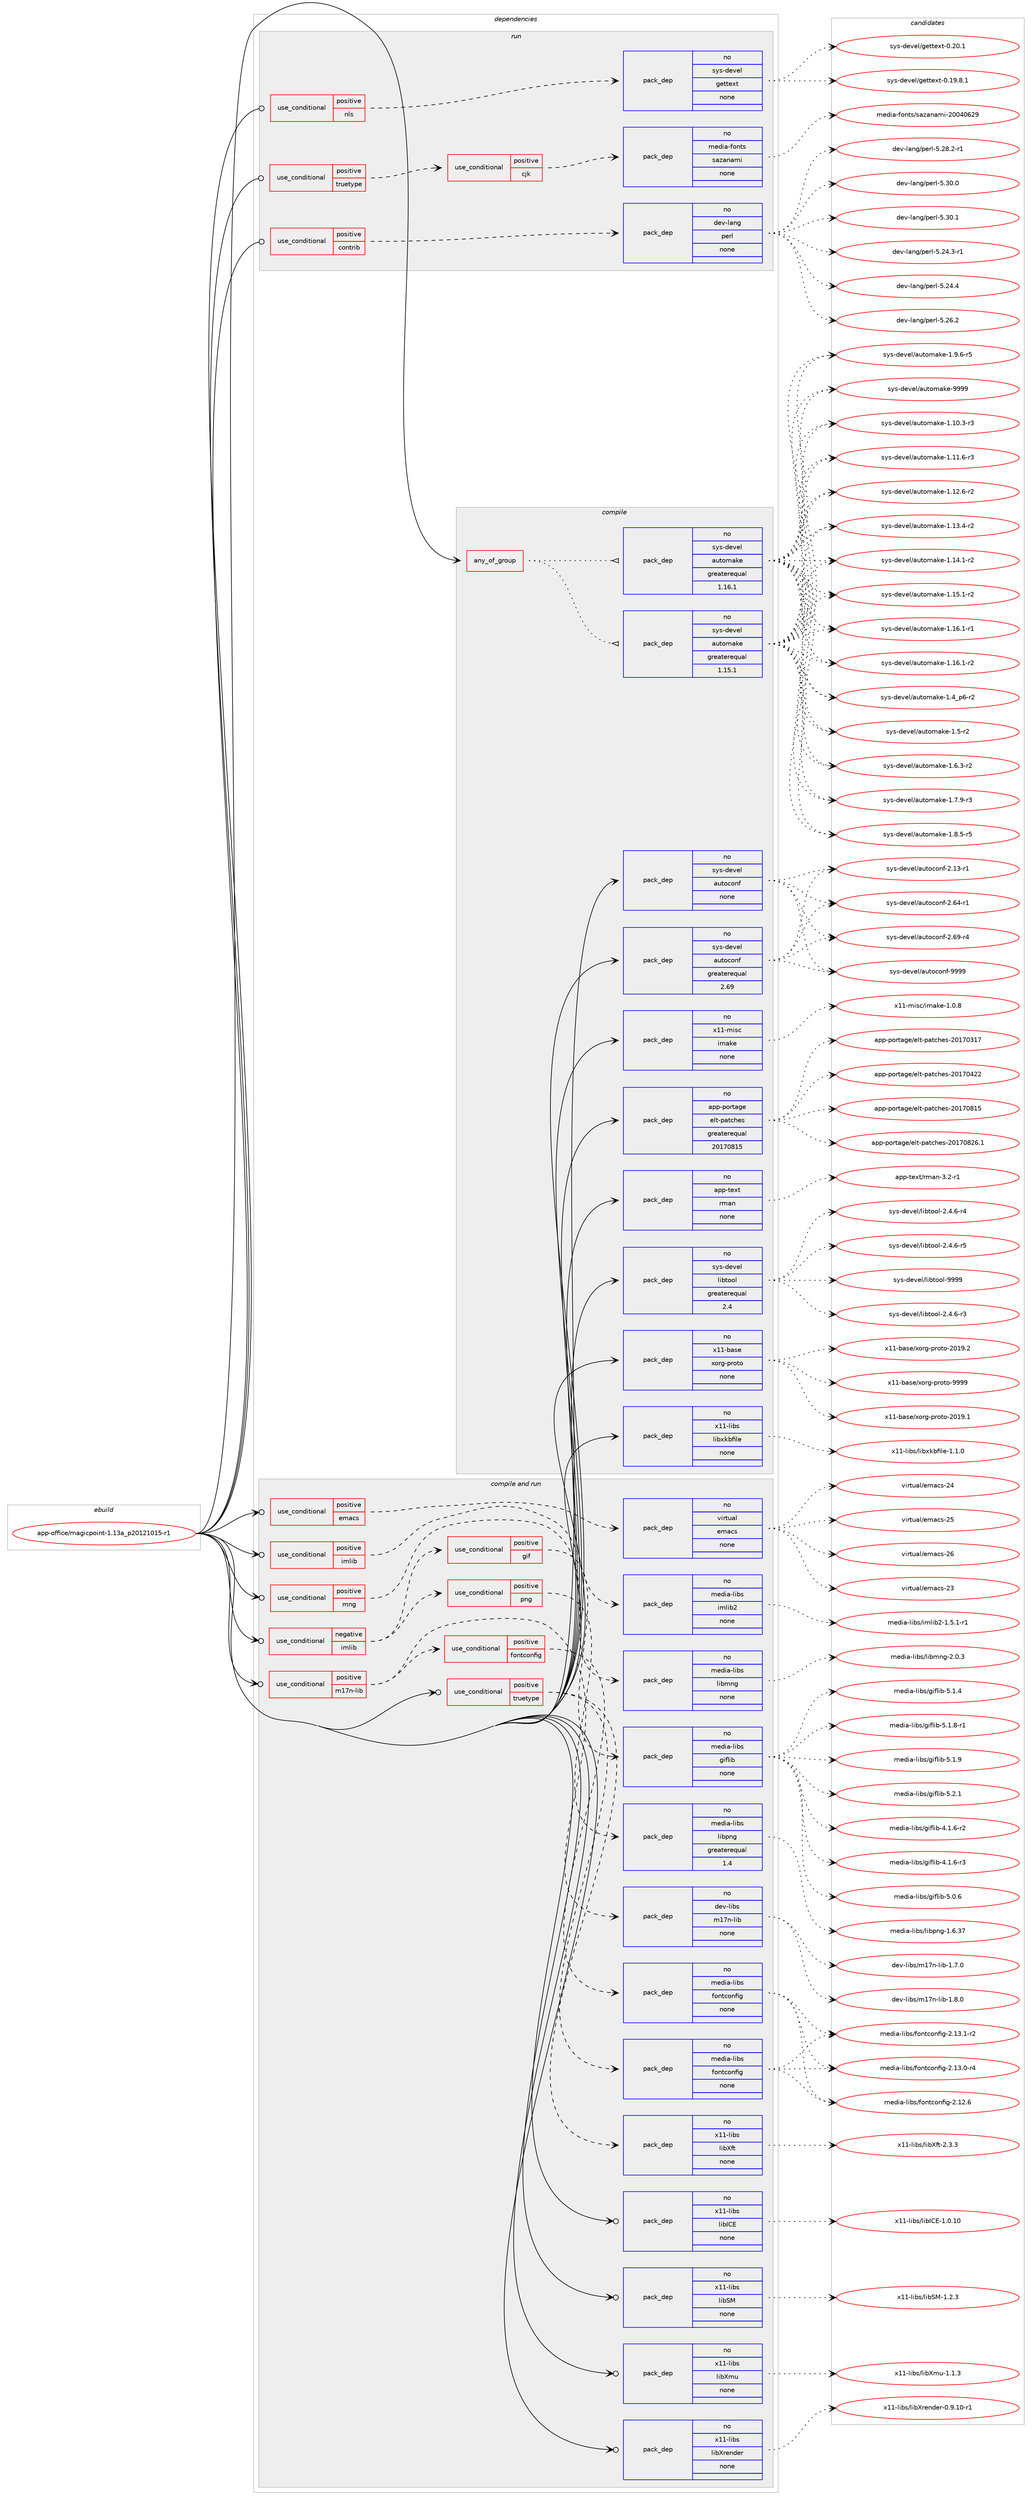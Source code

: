digraph prolog {

# *************
# Graph options
# *************

newrank=true;
concentrate=true;
compound=true;
graph [rankdir=LR,fontname=Helvetica,fontsize=10,ranksep=1.5];#, ranksep=2.5, nodesep=0.2];
edge  [arrowhead=vee];
node  [fontname=Helvetica,fontsize=10];

# **********
# The ebuild
# **********

subgraph cluster_leftcol {
color=gray;
rank=same;
label=<<i>ebuild</i>>;
id [label="app-office/magicpoint-1.13a_p20121015-r1", color=red, width=4, href="../app-office/magicpoint-1.13a_p20121015-r1.svg"];
}

# ****************
# The dependencies
# ****************

subgraph cluster_midcol {
color=gray;
label=<<i>dependencies</i>>;
subgraph cluster_compile {
fillcolor="#eeeeee";
style=filled;
label=<<i>compile</i>>;
subgraph any8782 {
dependency503670 [label=<<TABLE BORDER="0" CELLBORDER="1" CELLSPACING="0" CELLPADDING="4"><TR><TD CELLPADDING="10">any_of_group</TD></TR></TABLE>>, shape=none, color=red];subgraph pack374392 {
dependency503671 [label=<<TABLE BORDER="0" CELLBORDER="1" CELLSPACING="0" CELLPADDING="4" WIDTH="220"><TR><TD ROWSPAN="6" CELLPADDING="30">pack_dep</TD></TR><TR><TD WIDTH="110">no</TD></TR><TR><TD>sys-devel</TD></TR><TR><TD>automake</TD></TR><TR><TD>greaterequal</TD></TR><TR><TD>1.16.1</TD></TR></TABLE>>, shape=none, color=blue];
}
dependency503670:e -> dependency503671:w [weight=20,style="dotted",arrowhead="oinv"];
subgraph pack374393 {
dependency503672 [label=<<TABLE BORDER="0" CELLBORDER="1" CELLSPACING="0" CELLPADDING="4" WIDTH="220"><TR><TD ROWSPAN="6" CELLPADDING="30">pack_dep</TD></TR><TR><TD WIDTH="110">no</TD></TR><TR><TD>sys-devel</TD></TR><TR><TD>automake</TD></TR><TR><TD>greaterequal</TD></TR><TR><TD>1.15.1</TD></TR></TABLE>>, shape=none, color=blue];
}
dependency503670:e -> dependency503672:w [weight=20,style="dotted",arrowhead="oinv"];
}
id:e -> dependency503670:w [weight=20,style="solid",arrowhead="vee"];
subgraph pack374394 {
dependency503673 [label=<<TABLE BORDER="0" CELLBORDER="1" CELLSPACING="0" CELLPADDING="4" WIDTH="220"><TR><TD ROWSPAN="6" CELLPADDING="30">pack_dep</TD></TR><TR><TD WIDTH="110">no</TD></TR><TR><TD>app-portage</TD></TR><TR><TD>elt-patches</TD></TR><TR><TD>greaterequal</TD></TR><TR><TD>20170815</TD></TR></TABLE>>, shape=none, color=blue];
}
id:e -> dependency503673:w [weight=20,style="solid",arrowhead="vee"];
subgraph pack374395 {
dependency503674 [label=<<TABLE BORDER="0" CELLBORDER="1" CELLSPACING="0" CELLPADDING="4" WIDTH="220"><TR><TD ROWSPAN="6" CELLPADDING="30">pack_dep</TD></TR><TR><TD WIDTH="110">no</TD></TR><TR><TD>app-text</TD></TR><TR><TD>rman</TD></TR><TR><TD>none</TD></TR><TR><TD></TD></TR></TABLE>>, shape=none, color=blue];
}
id:e -> dependency503674:w [weight=20,style="solid",arrowhead="vee"];
subgraph pack374396 {
dependency503675 [label=<<TABLE BORDER="0" CELLBORDER="1" CELLSPACING="0" CELLPADDING="4" WIDTH="220"><TR><TD ROWSPAN="6" CELLPADDING="30">pack_dep</TD></TR><TR><TD WIDTH="110">no</TD></TR><TR><TD>sys-devel</TD></TR><TR><TD>autoconf</TD></TR><TR><TD>greaterequal</TD></TR><TR><TD>2.69</TD></TR></TABLE>>, shape=none, color=blue];
}
id:e -> dependency503675:w [weight=20,style="solid",arrowhead="vee"];
subgraph pack374397 {
dependency503676 [label=<<TABLE BORDER="0" CELLBORDER="1" CELLSPACING="0" CELLPADDING="4" WIDTH="220"><TR><TD ROWSPAN="6" CELLPADDING="30">pack_dep</TD></TR><TR><TD WIDTH="110">no</TD></TR><TR><TD>sys-devel</TD></TR><TR><TD>autoconf</TD></TR><TR><TD>none</TD></TR><TR><TD></TD></TR></TABLE>>, shape=none, color=blue];
}
id:e -> dependency503676:w [weight=20,style="solid",arrowhead="vee"];
subgraph pack374398 {
dependency503677 [label=<<TABLE BORDER="0" CELLBORDER="1" CELLSPACING="0" CELLPADDING="4" WIDTH="220"><TR><TD ROWSPAN="6" CELLPADDING="30">pack_dep</TD></TR><TR><TD WIDTH="110">no</TD></TR><TR><TD>sys-devel</TD></TR><TR><TD>libtool</TD></TR><TR><TD>greaterequal</TD></TR><TR><TD>2.4</TD></TR></TABLE>>, shape=none, color=blue];
}
id:e -> dependency503677:w [weight=20,style="solid",arrowhead="vee"];
subgraph pack374399 {
dependency503678 [label=<<TABLE BORDER="0" CELLBORDER="1" CELLSPACING="0" CELLPADDING="4" WIDTH="220"><TR><TD ROWSPAN="6" CELLPADDING="30">pack_dep</TD></TR><TR><TD WIDTH="110">no</TD></TR><TR><TD>x11-base</TD></TR><TR><TD>xorg-proto</TD></TR><TR><TD>none</TD></TR><TR><TD></TD></TR></TABLE>>, shape=none, color=blue];
}
id:e -> dependency503678:w [weight=20,style="solid",arrowhead="vee"];
subgraph pack374400 {
dependency503679 [label=<<TABLE BORDER="0" CELLBORDER="1" CELLSPACING="0" CELLPADDING="4" WIDTH="220"><TR><TD ROWSPAN="6" CELLPADDING="30">pack_dep</TD></TR><TR><TD WIDTH="110">no</TD></TR><TR><TD>x11-libs</TD></TR><TR><TD>libxkbfile</TD></TR><TR><TD>none</TD></TR><TR><TD></TD></TR></TABLE>>, shape=none, color=blue];
}
id:e -> dependency503679:w [weight=20,style="solid",arrowhead="vee"];
subgraph pack374401 {
dependency503680 [label=<<TABLE BORDER="0" CELLBORDER="1" CELLSPACING="0" CELLPADDING="4" WIDTH="220"><TR><TD ROWSPAN="6" CELLPADDING="30">pack_dep</TD></TR><TR><TD WIDTH="110">no</TD></TR><TR><TD>x11-misc</TD></TR><TR><TD>imake</TD></TR><TR><TD>none</TD></TR><TR><TD></TD></TR></TABLE>>, shape=none, color=blue];
}
id:e -> dependency503680:w [weight=20,style="solid",arrowhead="vee"];
}
subgraph cluster_compileandrun {
fillcolor="#eeeeee";
style=filled;
label=<<i>compile and run</i>>;
subgraph cond120180 {
dependency503681 [label=<<TABLE BORDER="0" CELLBORDER="1" CELLSPACING="0" CELLPADDING="4"><TR><TD ROWSPAN="3" CELLPADDING="10">use_conditional</TD></TR><TR><TD>negative</TD></TR><TR><TD>imlib</TD></TR></TABLE>>, shape=none, color=red];
subgraph cond120181 {
dependency503682 [label=<<TABLE BORDER="0" CELLBORDER="1" CELLSPACING="0" CELLPADDING="4"><TR><TD ROWSPAN="3" CELLPADDING="10">use_conditional</TD></TR><TR><TD>positive</TD></TR><TR><TD>gif</TD></TR></TABLE>>, shape=none, color=red];
subgraph pack374402 {
dependency503683 [label=<<TABLE BORDER="0" CELLBORDER="1" CELLSPACING="0" CELLPADDING="4" WIDTH="220"><TR><TD ROWSPAN="6" CELLPADDING="30">pack_dep</TD></TR><TR><TD WIDTH="110">no</TD></TR><TR><TD>media-libs</TD></TR><TR><TD>giflib</TD></TR><TR><TD>none</TD></TR><TR><TD></TD></TR></TABLE>>, shape=none, color=blue];
}
dependency503682:e -> dependency503683:w [weight=20,style="dashed",arrowhead="vee"];
}
dependency503681:e -> dependency503682:w [weight=20,style="dashed",arrowhead="vee"];
subgraph cond120182 {
dependency503684 [label=<<TABLE BORDER="0" CELLBORDER="1" CELLSPACING="0" CELLPADDING="4"><TR><TD ROWSPAN="3" CELLPADDING="10">use_conditional</TD></TR><TR><TD>positive</TD></TR><TR><TD>png</TD></TR></TABLE>>, shape=none, color=red];
subgraph pack374403 {
dependency503685 [label=<<TABLE BORDER="0" CELLBORDER="1" CELLSPACING="0" CELLPADDING="4" WIDTH="220"><TR><TD ROWSPAN="6" CELLPADDING="30">pack_dep</TD></TR><TR><TD WIDTH="110">no</TD></TR><TR><TD>media-libs</TD></TR><TR><TD>libpng</TD></TR><TR><TD>greaterequal</TD></TR><TR><TD>1.4</TD></TR></TABLE>>, shape=none, color=blue];
}
dependency503684:e -> dependency503685:w [weight=20,style="dashed",arrowhead="vee"];
}
dependency503681:e -> dependency503684:w [weight=20,style="dashed",arrowhead="vee"];
}
id:e -> dependency503681:w [weight=20,style="solid",arrowhead="odotvee"];
subgraph cond120183 {
dependency503686 [label=<<TABLE BORDER="0" CELLBORDER="1" CELLSPACING="0" CELLPADDING="4"><TR><TD ROWSPAN="3" CELLPADDING="10">use_conditional</TD></TR><TR><TD>positive</TD></TR><TR><TD>emacs</TD></TR></TABLE>>, shape=none, color=red];
subgraph pack374404 {
dependency503687 [label=<<TABLE BORDER="0" CELLBORDER="1" CELLSPACING="0" CELLPADDING="4" WIDTH="220"><TR><TD ROWSPAN="6" CELLPADDING="30">pack_dep</TD></TR><TR><TD WIDTH="110">no</TD></TR><TR><TD>virtual</TD></TR><TR><TD>emacs</TD></TR><TR><TD>none</TD></TR><TR><TD></TD></TR></TABLE>>, shape=none, color=blue];
}
dependency503686:e -> dependency503687:w [weight=20,style="dashed",arrowhead="vee"];
}
id:e -> dependency503686:w [weight=20,style="solid",arrowhead="odotvee"];
subgraph cond120184 {
dependency503688 [label=<<TABLE BORDER="0" CELLBORDER="1" CELLSPACING="0" CELLPADDING="4"><TR><TD ROWSPAN="3" CELLPADDING="10">use_conditional</TD></TR><TR><TD>positive</TD></TR><TR><TD>imlib</TD></TR></TABLE>>, shape=none, color=red];
subgraph pack374405 {
dependency503689 [label=<<TABLE BORDER="0" CELLBORDER="1" CELLSPACING="0" CELLPADDING="4" WIDTH="220"><TR><TD ROWSPAN="6" CELLPADDING="30">pack_dep</TD></TR><TR><TD WIDTH="110">no</TD></TR><TR><TD>media-libs</TD></TR><TR><TD>imlib2</TD></TR><TR><TD>none</TD></TR><TR><TD></TD></TR></TABLE>>, shape=none, color=blue];
}
dependency503688:e -> dependency503689:w [weight=20,style="dashed",arrowhead="vee"];
}
id:e -> dependency503688:w [weight=20,style="solid",arrowhead="odotvee"];
subgraph cond120185 {
dependency503690 [label=<<TABLE BORDER="0" CELLBORDER="1" CELLSPACING="0" CELLPADDING="4"><TR><TD ROWSPAN="3" CELLPADDING="10">use_conditional</TD></TR><TR><TD>positive</TD></TR><TR><TD>m17n-lib</TD></TR></TABLE>>, shape=none, color=red];
subgraph pack374406 {
dependency503691 [label=<<TABLE BORDER="0" CELLBORDER="1" CELLSPACING="0" CELLPADDING="4" WIDTH="220"><TR><TD ROWSPAN="6" CELLPADDING="30">pack_dep</TD></TR><TR><TD WIDTH="110">no</TD></TR><TR><TD>dev-libs</TD></TR><TR><TD>m17n-lib</TD></TR><TR><TD>none</TD></TR><TR><TD></TD></TR></TABLE>>, shape=none, color=blue];
}
dependency503690:e -> dependency503691:w [weight=20,style="dashed",arrowhead="vee"];
subgraph cond120186 {
dependency503692 [label=<<TABLE BORDER="0" CELLBORDER="1" CELLSPACING="0" CELLPADDING="4"><TR><TD ROWSPAN="3" CELLPADDING="10">use_conditional</TD></TR><TR><TD>positive</TD></TR><TR><TD>fontconfig</TD></TR></TABLE>>, shape=none, color=red];
subgraph pack374407 {
dependency503693 [label=<<TABLE BORDER="0" CELLBORDER="1" CELLSPACING="0" CELLPADDING="4" WIDTH="220"><TR><TD ROWSPAN="6" CELLPADDING="30">pack_dep</TD></TR><TR><TD WIDTH="110">no</TD></TR><TR><TD>media-libs</TD></TR><TR><TD>fontconfig</TD></TR><TR><TD>none</TD></TR><TR><TD></TD></TR></TABLE>>, shape=none, color=blue];
}
dependency503692:e -> dependency503693:w [weight=20,style="dashed",arrowhead="vee"];
}
dependency503690:e -> dependency503692:w [weight=20,style="dashed",arrowhead="vee"];
}
id:e -> dependency503690:w [weight=20,style="solid",arrowhead="odotvee"];
subgraph cond120187 {
dependency503694 [label=<<TABLE BORDER="0" CELLBORDER="1" CELLSPACING="0" CELLPADDING="4"><TR><TD ROWSPAN="3" CELLPADDING="10">use_conditional</TD></TR><TR><TD>positive</TD></TR><TR><TD>mng</TD></TR></TABLE>>, shape=none, color=red];
subgraph pack374408 {
dependency503695 [label=<<TABLE BORDER="0" CELLBORDER="1" CELLSPACING="0" CELLPADDING="4" WIDTH="220"><TR><TD ROWSPAN="6" CELLPADDING="30">pack_dep</TD></TR><TR><TD WIDTH="110">no</TD></TR><TR><TD>media-libs</TD></TR><TR><TD>libmng</TD></TR><TR><TD>none</TD></TR><TR><TD></TD></TR></TABLE>>, shape=none, color=blue];
}
dependency503694:e -> dependency503695:w [weight=20,style="dashed",arrowhead="vee"];
}
id:e -> dependency503694:w [weight=20,style="solid",arrowhead="odotvee"];
subgraph cond120188 {
dependency503696 [label=<<TABLE BORDER="0" CELLBORDER="1" CELLSPACING="0" CELLPADDING="4"><TR><TD ROWSPAN="3" CELLPADDING="10">use_conditional</TD></TR><TR><TD>positive</TD></TR><TR><TD>truetype</TD></TR></TABLE>>, shape=none, color=red];
subgraph pack374409 {
dependency503697 [label=<<TABLE BORDER="0" CELLBORDER="1" CELLSPACING="0" CELLPADDING="4" WIDTH="220"><TR><TD ROWSPAN="6" CELLPADDING="30">pack_dep</TD></TR><TR><TD WIDTH="110">no</TD></TR><TR><TD>x11-libs</TD></TR><TR><TD>libXft</TD></TR><TR><TD>none</TD></TR><TR><TD></TD></TR></TABLE>>, shape=none, color=blue];
}
dependency503696:e -> dependency503697:w [weight=20,style="dashed",arrowhead="vee"];
subgraph pack374410 {
dependency503698 [label=<<TABLE BORDER="0" CELLBORDER="1" CELLSPACING="0" CELLPADDING="4" WIDTH="220"><TR><TD ROWSPAN="6" CELLPADDING="30">pack_dep</TD></TR><TR><TD WIDTH="110">no</TD></TR><TR><TD>media-libs</TD></TR><TR><TD>fontconfig</TD></TR><TR><TD>none</TD></TR><TR><TD></TD></TR></TABLE>>, shape=none, color=blue];
}
dependency503696:e -> dependency503698:w [weight=20,style="dashed",arrowhead="vee"];
}
id:e -> dependency503696:w [weight=20,style="solid",arrowhead="odotvee"];
subgraph pack374411 {
dependency503699 [label=<<TABLE BORDER="0" CELLBORDER="1" CELLSPACING="0" CELLPADDING="4" WIDTH="220"><TR><TD ROWSPAN="6" CELLPADDING="30">pack_dep</TD></TR><TR><TD WIDTH="110">no</TD></TR><TR><TD>x11-libs</TD></TR><TR><TD>libICE</TD></TR><TR><TD>none</TD></TR><TR><TD></TD></TR></TABLE>>, shape=none, color=blue];
}
id:e -> dependency503699:w [weight=20,style="solid",arrowhead="odotvee"];
subgraph pack374412 {
dependency503700 [label=<<TABLE BORDER="0" CELLBORDER="1" CELLSPACING="0" CELLPADDING="4" WIDTH="220"><TR><TD ROWSPAN="6" CELLPADDING="30">pack_dep</TD></TR><TR><TD WIDTH="110">no</TD></TR><TR><TD>x11-libs</TD></TR><TR><TD>libSM</TD></TR><TR><TD>none</TD></TR><TR><TD></TD></TR></TABLE>>, shape=none, color=blue];
}
id:e -> dependency503700:w [weight=20,style="solid",arrowhead="odotvee"];
subgraph pack374413 {
dependency503701 [label=<<TABLE BORDER="0" CELLBORDER="1" CELLSPACING="0" CELLPADDING="4" WIDTH="220"><TR><TD ROWSPAN="6" CELLPADDING="30">pack_dep</TD></TR><TR><TD WIDTH="110">no</TD></TR><TR><TD>x11-libs</TD></TR><TR><TD>libXmu</TD></TR><TR><TD>none</TD></TR><TR><TD></TD></TR></TABLE>>, shape=none, color=blue];
}
id:e -> dependency503701:w [weight=20,style="solid",arrowhead="odotvee"];
subgraph pack374414 {
dependency503702 [label=<<TABLE BORDER="0" CELLBORDER="1" CELLSPACING="0" CELLPADDING="4" WIDTH="220"><TR><TD ROWSPAN="6" CELLPADDING="30">pack_dep</TD></TR><TR><TD WIDTH="110">no</TD></TR><TR><TD>x11-libs</TD></TR><TR><TD>libXrender</TD></TR><TR><TD>none</TD></TR><TR><TD></TD></TR></TABLE>>, shape=none, color=blue];
}
id:e -> dependency503702:w [weight=20,style="solid",arrowhead="odotvee"];
}
subgraph cluster_run {
fillcolor="#eeeeee";
style=filled;
label=<<i>run</i>>;
subgraph cond120189 {
dependency503703 [label=<<TABLE BORDER="0" CELLBORDER="1" CELLSPACING="0" CELLPADDING="4"><TR><TD ROWSPAN="3" CELLPADDING="10">use_conditional</TD></TR><TR><TD>positive</TD></TR><TR><TD>contrib</TD></TR></TABLE>>, shape=none, color=red];
subgraph pack374415 {
dependency503704 [label=<<TABLE BORDER="0" CELLBORDER="1" CELLSPACING="0" CELLPADDING="4" WIDTH="220"><TR><TD ROWSPAN="6" CELLPADDING="30">pack_dep</TD></TR><TR><TD WIDTH="110">no</TD></TR><TR><TD>dev-lang</TD></TR><TR><TD>perl</TD></TR><TR><TD>none</TD></TR><TR><TD></TD></TR></TABLE>>, shape=none, color=blue];
}
dependency503703:e -> dependency503704:w [weight=20,style="dashed",arrowhead="vee"];
}
id:e -> dependency503703:w [weight=20,style="solid",arrowhead="odot"];
subgraph cond120190 {
dependency503705 [label=<<TABLE BORDER="0" CELLBORDER="1" CELLSPACING="0" CELLPADDING="4"><TR><TD ROWSPAN="3" CELLPADDING="10">use_conditional</TD></TR><TR><TD>positive</TD></TR><TR><TD>nls</TD></TR></TABLE>>, shape=none, color=red];
subgraph pack374416 {
dependency503706 [label=<<TABLE BORDER="0" CELLBORDER="1" CELLSPACING="0" CELLPADDING="4" WIDTH="220"><TR><TD ROWSPAN="6" CELLPADDING="30">pack_dep</TD></TR><TR><TD WIDTH="110">no</TD></TR><TR><TD>sys-devel</TD></TR><TR><TD>gettext</TD></TR><TR><TD>none</TD></TR><TR><TD></TD></TR></TABLE>>, shape=none, color=blue];
}
dependency503705:e -> dependency503706:w [weight=20,style="dashed",arrowhead="vee"];
}
id:e -> dependency503705:w [weight=20,style="solid",arrowhead="odot"];
subgraph cond120191 {
dependency503707 [label=<<TABLE BORDER="0" CELLBORDER="1" CELLSPACING="0" CELLPADDING="4"><TR><TD ROWSPAN="3" CELLPADDING="10">use_conditional</TD></TR><TR><TD>positive</TD></TR><TR><TD>truetype</TD></TR></TABLE>>, shape=none, color=red];
subgraph cond120192 {
dependency503708 [label=<<TABLE BORDER="0" CELLBORDER="1" CELLSPACING="0" CELLPADDING="4"><TR><TD ROWSPAN="3" CELLPADDING="10">use_conditional</TD></TR><TR><TD>positive</TD></TR><TR><TD>cjk</TD></TR></TABLE>>, shape=none, color=red];
subgraph pack374417 {
dependency503709 [label=<<TABLE BORDER="0" CELLBORDER="1" CELLSPACING="0" CELLPADDING="4" WIDTH="220"><TR><TD ROWSPAN="6" CELLPADDING="30">pack_dep</TD></TR><TR><TD WIDTH="110">no</TD></TR><TR><TD>media-fonts</TD></TR><TR><TD>sazanami</TD></TR><TR><TD>none</TD></TR><TR><TD></TD></TR></TABLE>>, shape=none, color=blue];
}
dependency503708:e -> dependency503709:w [weight=20,style="dashed",arrowhead="vee"];
}
dependency503707:e -> dependency503708:w [weight=20,style="dashed",arrowhead="vee"];
}
id:e -> dependency503707:w [weight=20,style="solid",arrowhead="odot"];
}
}

# **************
# The candidates
# **************

subgraph cluster_choices {
rank=same;
color=gray;
label=<<i>candidates</i>>;

subgraph choice374392 {
color=black;
nodesep=1;
choice11512111545100101118101108479711711611110997107101454946494846514511451 [label="sys-devel/automake-1.10.3-r3", color=red, width=4,href="../sys-devel/automake-1.10.3-r3.svg"];
choice11512111545100101118101108479711711611110997107101454946494946544511451 [label="sys-devel/automake-1.11.6-r3", color=red, width=4,href="../sys-devel/automake-1.11.6-r3.svg"];
choice11512111545100101118101108479711711611110997107101454946495046544511450 [label="sys-devel/automake-1.12.6-r2", color=red, width=4,href="../sys-devel/automake-1.12.6-r2.svg"];
choice11512111545100101118101108479711711611110997107101454946495146524511450 [label="sys-devel/automake-1.13.4-r2", color=red, width=4,href="../sys-devel/automake-1.13.4-r2.svg"];
choice11512111545100101118101108479711711611110997107101454946495246494511450 [label="sys-devel/automake-1.14.1-r2", color=red, width=4,href="../sys-devel/automake-1.14.1-r2.svg"];
choice11512111545100101118101108479711711611110997107101454946495346494511450 [label="sys-devel/automake-1.15.1-r2", color=red, width=4,href="../sys-devel/automake-1.15.1-r2.svg"];
choice11512111545100101118101108479711711611110997107101454946495446494511449 [label="sys-devel/automake-1.16.1-r1", color=red, width=4,href="../sys-devel/automake-1.16.1-r1.svg"];
choice11512111545100101118101108479711711611110997107101454946495446494511450 [label="sys-devel/automake-1.16.1-r2", color=red, width=4,href="../sys-devel/automake-1.16.1-r2.svg"];
choice115121115451001011181011084797117116111109971071014549465295112544511450 [label="sys-devel/automake-1.4_p6-r2", color=red, width=4,href="../sys-devel/automake-1.4_p6-r2.svg"];
choice11512111545100101118101108479711711611110997107101454946534511450 [label="sys-devel/automake-1.5-r2", color=red, width=4,href="../sys-devel/automake-1.5-r2.svg"];
choice115121115451001011181011084797117116111109971071014549465446514511450 [label="sys-devel/automake-1.6.3-r2", color=red, width=4,href="../sys-devel/automake-1.6.3-r2.svg"];
choice115121115451001011181011084797117116111109971071014549465546574511451 [label="sys-devel/automake-1.7.9-r3", color=red, width=4,href="../sys-devel/automake-1.7.9-r3.svg"];
choice115121115451001011181011084797117116111109971071014549465646534511453 [label="sys-devel/automake-1.8.5-r5", color=red, width=4,href="../sys-devel/automake-1.8.5-r5.svg"];
choice115121115451001011181011084797117116111109971071014549465746544511453 [label="sys-devel/automake-1.9.6-r5", color=red, width=4,href="../sys-devel/automake-1.9.6-r5.svg"];
choice115121115451001011181011084797117116111109971071014557575757 [label="sys-devel/automake-9999", color=red, width=4,href="../sys-devel/automake-9999.svg"];
dependency503671:e -> choice11512111545100101118101108479711711611110997107101454946494846514511451:w [style=dotted,weight="100"];
dependency503671:e -> choice11512111545100101118101108479711711611110997107101454946494946544511451:w [style=dotted,weight="100"];
dependency503671:e -> choice11512111545100101118101108479711711611110997107101454946495046544511450:w [style=dotted,weight="100"];
dependency503671:e -> choice11512111545100101118101108479711711611110997107101454946495146524511450:w [style=dotted,weight="100"];
dependency503671:e -> choice11512111545100101118101108479711711611110997107101454946495246494511450:w [style=dotted,weight="100"];
dependency503671:e -> choice11512111545100101118101108479711711611110997107101454946495346494511450:w [style=dotted,weight="100"];
dependency503671:e -> choice11512111545100101118101108479711711611110997107101454946495446494511449:w [style=dotted,weight="100"];
dependency503671:e -> choice11512111545100101118101108479711711611110997107101454946495446494511450:w [style=dotted,weight="100"];
dependency503671:e -> choice115121115451001011181011084797117116111109971071014549465295112544511450:w [style=dotted,weight="100"];
dependency503671:e -> choice11512111545100101118101108479711711611110997107101454946534511450:w [style=dotted,weight="100"];
dependency503671:e -> choice115121115451001011181011084797117116111109971071014549465446514511450:w [style=dotted,weight="100"];
dependency503671:e -> choice115121115451001011181011084797117116111109971071014549465546574511451:w [style=dotted,weight="100"];
dependency503671:e -> choice115121115451001011181011084797117116111109971071014549465646534511453:w [style=dotted,weight="100"];
dependency503671:e -> choice115121115451001011181011084797117116111109971071014549465746544511453:w [style=dotted,weight="100"];
dependency503671:e -> choice115121115451001011181011084797117116111109971071014557575757:w [style=dotted,weight="100"];
}
subgraph choice374393 {
color=black;
nodesep=1;
choice11512111545100101118101108479711711611110997107101454946494846514511451 [label="sys-devel/automake-1.10.3-r3", color=red, width=4,href="../sys-devel/automake-1.10.3-r3.svg"];
choice11512111545100101118101108479711711611110997107101454946494946544511451 [label="sys-devel/automake-1.11.6-r3", color=red, width=4,href="../sys-devel/automake-1.11.6-r3.svg"];
choice11512111545100101118101108479711711611110997107101454946495046544511450 [label="sys-devel/automake-1.12.6-r2", color=red, width=4,href="../sys-devel/automake-1.12.6-r2.svg"];
choice11512111545100101118101108479711711611110997107101454946495146524511450 [label="sys-devel/automake-1.13.4-r2", color=red, width=4,href="../sys-devel/automake-1.13.4-r2.svg"];
choice11512111545100101118101108479711711611110997107101454946495246494511450 [label="sys-devel/automake-1.14.1-r2", color=red, width=4,href="../sys-devel/automake-1.14.1-r2.svg"];
choice11512111545100101118101108479711711611110997107101454946495346494511450 [label="sys-devel/automake-1.15.1-r2", color=red, width=4,href="../sys-devel/automake-1.15.1-r2.svg"];
choice11512111545100101118101108479711711611110997107101454946495446494511449 [label="sys-devel/automake-1.16.1-r1", color=red, width=4,href="../sys-devel/automake-1.16.1-r1.svg"];
choice11512111545100101118101108479711711611110997107101454946495446494511450 [label="sys-devel/automake-1.16.1-r2", color=red, width=4,href="../sys-devel/automake-1.16.1-r2.svg"];
choice115121115451001011181011084797117116111109971071014549465295112544511450 [label="sys-devel/automake-1.4_p6-r2", color=red, width=4,href="../sys-devel/automake-1.4_p6-r2.svg"];
choice11512111545100101118101108479711711611110997107101454946534511450 [label="sys-devel/automake-1.5-r2", color=red, width=4,href="../sys-devel/automake-1.5-r2.svg"];
choice115121115451001011181011084797117116111109971071014549465446514511450 [label="sys-devel/automake-1.6.3-r2", color=red, width=4,href="../sys-devel/automake-1.6.3-r2.svg"];
choice115121115451001011181011084797117116111109971071014549465546574511451 [label="sys-devel/automake-1.7.9-r3", color=red, width=4,href="../sys-devel/automake-1.7.9-r3.svg"];
choice115121115451001011181011084797117116111109971071014549465646534511453 [label="sys-devel/automake-1.8.5-r5", color=red, width=4,href="../sys-devel/automake-1.8.5-r5.svg"];
choice115121115451001011181011084797117116111109971071014549465746544511453 [label="sys-devel/automake-1.9.6-r5", color=red, width=4,href="../sys-devel/automake-1.9.6-r5.svg"];
choice115121115451001011181011084797117116111109971071014557575757 [label="sys-devel/automake-9999", color=red, width=4,href="../sys-devel/automake-9999.svg"];
dependency503672:e -> choice11512111545100101118101108479711711611110997107101454946494846514511451:w [style=dotted,weight="100"];
dependency503672:e -> choice11512111545100101118101108479711711611110997107101454946494946544511451:w [style=dotted,weight="100"];
dependency503672:e -> choice11512111545100101118101108479711711611110997107101454946495046544511450:w [style=dotted,weight="100"];
dependency503672:e -> choice11512111545100101118101108479711711611110997107101454946495146524511450:w [style=dotted,weight="100"];
dependency503672:e -> choice11512111545100101118101108479711711611110997107101454946495246494511450:w [style=dotted,weight="100"];
dependency503672:e -> choice11512111545100101118101108479711711611110997107101454946495346494511450:w [style=dotted,weight="100"];
dependency503672:e -> choice11512111545100101118101108479711711611110997107101454946495446494511449:w [style=dotted,weight="100"];
dependency503672:e -> choice11512111545100101118101108479711711611110997107101454946495446494511450:w [style=dotted,weight="100"];
dependency503672:e -> choice115121115451001011181011084797117116111109971071014549465295112544511450:w [style=dotted,weight="100"];
dependency503672:e -> choice11512111545100101118101108479711711611110997107101454946534511450:w [style=dotted,weight="100"];
dependency503672:e -> choice115121115451001011181011084797117116111109971071014549465446514511450:w [style=dotted,weight="100"];
dependency503672:e -> choice115121115451001011181011084797117116111109971071014549465546574511451:w [style=dotted,weight="100"];
dependency503672:e -> choice115121115451001011181011084797117116111109971071014549465646534511453:w [style=dotted,weight="100"];
dependency503672:e -> choice115121115451001011181011084797117116111109971071014549465746544511453:w [style=dotted,weight="100"];
dependency503672:e -> choice115121115451001011181011084797117116111109971071014557575757:w [style=dotted,weight="100"];
}
subgraph choice374394 {
color=black;
nodesep=1;
choice97112112451121111141169710310147101108116451129711699104101115455048495548514955 [label="app-portage/elt-patches-20170317", color=red, width=4,href="../app-portage/elt-patches-20170317.svg"];
choice97112112451121111141169710310147101108116451129711699104101115455048495548525050 [label="app-portage/elt-patches-20170422", color=red, width=4,href="../app-portage/elt-patches-20170422.svg"];
choice97112112451121111141169710310147101108116451129711699104101115455048495548564953 [label="app-portage/elt-patches-20170815", color=red, width=4,href="../app-portage/elt-patches-20170815.svg"];
choice971121124511211111411697103101471011081164511297116991041011154550484955485650544649 [label="app-portage/elt-patches-20170826.1", color=red, width=4,href="../app-portage/elt-patches-20170826.1.svg"];
dependency503673:e -> choice97112112451121111141169710310147101108116451129711699104101115455048495548514955:w [style=dotted,weight="100"];
dependency503673:e -> choice97112112451121111141169710310147101108116451129711699104101115455048495548525050:w [style=dotted,weight="100"];
dependency503673:e -> choice97112112451121111141169710310147101108116451129711699104101115455048495548564953:w [style=dotted,weight="100"];
dependency503673:e -> choice971121124511211111411697103101471011081164511297116991041011154550484955485650544649:w [style=dotted,weight="100"];
}
subgraph choice374395 {
color=black;
nodesep=1;
choice97112112451161011201164711410997110455146504511449 [label="app-text/rman-3.2-r1", color=red, width=4,href="../app-text/rman-3.2-r1.svg"];
dependency503674:e -> choice97112112451161011201164711410997110455146504511449:w [style=dotted,weight="100"];
}
subgraph choice374396 {
color=black;
nodesep=1;
choice1151211154510010111810110847971171161119911111010245504649514511449 [label="sys-devel/autoconf-2.13-r1", color=red, width=4,href="../sys-devel/autoconf-2.13-r1.svg"];
choice1151211154510010111810110847971171161119911111010245504654524511449 [label="sys-devel/autoconf-2.64-r1", color=red, width=4,href="../sys-devel/autoconf-2.64-r1.svg"];
choice1151211154510010111810110847971171161119911111010245504654574511452 [label="sys-devel/autoconf-2.69-r4", color=red, width=4,href="../sys-devel/autoconf-2.69-r4.svg"];
choice115121115451001011181011084797117116111991111101024557575757 [label="sys-devel/autoconf-9999", color=red, width=4,href="../sys-devel/autoconf-9999.svg"];
dependency503675:e -> choice1151211154510010111810110847971171161119911111010245504649514511449:w [style=dotted,weight="100"];
dependency503675:e -> choice1151211154510010111810110847971171161119911111010245504654524511449:w [style=dotted,weight="100"];
dependency503675:e -> choice1151211154510010111810110847971171161119911111010245504654574511452:w [style=dotted,weight="100"];
dependency503675:e -> choice115121115451001011181011084797117116111991111101024557575757:w [style=dotted,weight="100"];
}
subgraph choice374397 {
color=black;
nodesep=1;
choice1151211154510010111810110847971171161119911111010245504649514511449 [label="sys-devel/autoconf-2.13-r1", color=red, width=4,href="../sys-devel/autoconf-2.13-r1.svg"];
choice1151211154510010111810110847971171161119911111010245504654524511449 [label="sys-devel/autoconf-2.64-r1", color=red, width=4,href="../sys-devel/autoconf-2.64-r1.svg"];
choice1151211154510010111810110847971171161119911111010245504654574511452 [label="sys-devel/autoconf-2.69-r4", color=red, width=4,href="../sys-devel/autoconf-2.69-r4.svg"];
choice115121115451001011181011084797117116111991111101024557575757 [label="sys-devel/autoconf-9999", color=red, width=4,href="../sys-devel/autoconf-9999.svg"];
dependency503676:e -> choice1151211154510010111810110847971171161119911111010245504649514511449:w [style=dotted,weight="100"];
dependency503676:e -> choice1151211154510010111810110847971171161119911111010245504654524511449:w [style=dotted,weight="100"];
dependency503676:e -> choice1151211154510010111810110847971171161119911111010245504654574511452:w [style=dotted,weight="100"];
dependency503676:e -> choice115121115451001011181011084797117116111991111101024557575757:w [style=dotted,weight="100"];
}
subgraph choice374398 {
color=black;
nodesep=1;
choice1151211154510010111810110847108105981161111111084550465246544511451 [label="sys-devel/libtool-2.4.6-r3", color=red, width=4,href="../sys-devel/libtool-2.4.6-r3.svg"];
choice1151211154510010111810110847108105981161111111084550465246544511452 [label="sys-devel/libtool-2.4.6-r4", color=red, width=4,href="../sys-devel/libtool-2.4.6-r4.svg"];
choice1151211154510010111810110847108105981161111111084550465246544511453 [label="sys-devel/libtool-2.4.6-r5", color=red, width=4,href="../sys-devel/libtool-2.4.6-r5.svg"];
choice1151211154510010111810110847108105981161111111084557575757 [label="sys-devel/libtool-9999", color=red, width=4,href="../sys-devel/libtool-9999.svg"];
dependency503677:e -> choice1151211154510010111810110847108105981161111111084550465246544511451:w [style=dotted,weight="100"];
dependency503677:e -> choice1151211154510010111810110847108105981161111111084550465246544511452:w [style=dotted,weight="100"];
dependency503677:e -> choice1151211154510010111810110847108105981161111111084550465246544511453:w [style=dotted,weight="100"];
dependency503677:e -> choice1151211154510010111810110847108105981161111111084557575757:w [style=dotted,weight="100"];
}
subgraph choice374399 {
color=black;
nodesep=1;
choice1204949459897115101471201111141034511211411111611145504849574649 [label="x11-base/xorg-proto-2019.1", color=red, width=4,href="../x11-base/xorg-proto-2019.1.svg"];
choice1204949459897115101471201111141034511211411111611145504849574650 [label="x11-base/xorg-proto-2019.2", color=red, width=4,href="../x11-base/xorg-proto-2019.2.svg"];
choice120494945989711510147120111114103451121141111161114557575757 [label="x11-base/xorg-proto-9999", color=red, width=4,href="../x11-base/xorg-proto-9999.svg"];
dependency503678:e -> choice1204949459897115101471201111141034511211411111611145504849574649:w [style=dotted,weight="100"];
dependency503678:e -> choice1204949459897115101471201111141034511211411111611145504849574650:w [style=dotted,weight="100"];
dependency503678:e -> choice120494945989711510147120111114103451121141111161114557575757:w [style=dotted,weight="100"];
}
subgraph choice374400 {
color=black;
nodesep=1;
choice12049494510810598115471081059812010798102105108101454946494648 [label="x11-libs/libxkbfile-1.1.0", color=red, width=4,href="../x11-libs/libxkbfile-1.1.0.svg"];
dependency503679:e -> choice12049494510810598115471081059812010798102105108101454946494648:w [style=dotted,weight="100"];
}
subgraph choice374401 {
color=black;
nodesep=1;
choice120494945109105115994710510997107101454946484656 [label="x11-misc/imake-1.0.8", color=red, width=4,href="../x11-misc/imake-1.0.8.svg"];
dependency503680:e -> choice120494945109105115994710510997107101454946484656:w [style=dotted,weight="100"];
}
subgraph choice374402 {
color=black;
nodesep=1;
choice10910110010597451081059811547103105102108105984552464946544511450 [label="media-libs/giflib-4.1.6-r2", color=red, width=4,href="../media-libs/giflib-4.1.6-r2.svg"];
choice10910110010597451081059811547103105102108105984552464946544511451 [label="media-libs/giflib-4.1.6-r3", color=red, width=4,href="../media-libs/giflib-4.1.6-r3.svg"];
choice1091011001059745108105981154710310510210810598455346484654 [label="media-libs/giflib-5.0.6", color=red, width=4,href="../media-libs/giflib-5.0.6.svg"];
choice1091011001059745108105981154710310510210810598455346494652 [label="media-libs/giflib-5.1.4", color=red, width=4,href="../media-libs/giflib-5.1.4.svg"];
choice10910110010597451081059811547103105102108105984553464946564511449 [label="media-libs/giflib-5.1.8-r1", color=red, width=4,href="../media-libs/giflib-5.1.8-r1.svg"];
choice1091011001059745108105981154710310510210810598455346494657 [label="media-libs/giflib-5.1.9", color=red, width=4,href="../media-libs/giflib-5.1.9.svg"];
choice1091011001059745108105981154710310510210810598455346504649 [label="media-libs/giflib-5.2.1", color=red, width=4,href="../media-libs/giflib-5.2.1.svg"];
dependency503683:e -> choice10910110010597451081059811547103105102108105984552464946544511450:w [style=dotted,weight="100"];
dependency503683:e -> choice10910110010597451081059811547103105102108105984552464946544511451:w [style=dotted,weight="100"];
dependency503683:e -> choice1091011001059745108105981154710310510210810598455346484654:w [style=dotted,weight="100"];
dependency503683:e -> choice1091011001059745108105981154710310510210810598455346494652:w [style=dotted,weight="100"];
dependency503683:e -> choice10910110010597451081059811547103105102108105984553464946564511449:w [style=dotted,weight="100"];
dependency503683:e -> choice1091011001059745108105981154710310510210810598455346494657:w [style=dotted,weight="100"];
dependency503683:e -> choice1091011001059745108105981154710310510210810598455346504649:w [style=dotted,weight="100"];
}
subgraph choice374403 {
color=black;
nodesep=1;
choice109101100105974510810598115471081059811211010345494654465155 [label="media-libs/libpng-1.6.37", color=red, width=4,href="../media-libs/libpng-1.6.37.svg"];
dependency503685:e -> choice109101100105974510810598115471081059811211010345494654465155:w [style=dotted,weight="100"];
}
subgraph choice374404 {
color=black;
nodesep=1;
choice11810511411611797108471011099799115455051 [label="virtual/emacs-23", color=red, width=4,href="../virtual/emacs-23.svg"];
choice11810511411611797108471011099799115455052 [label="virtual/emacs-24", color=red, width=4,href="../virtual/emacs-24.svg"];
choice11810511411611797108471011099799115455053 [label="virtual/emacs-25", color=red, width=4,href="../virtual/emacs-25.svg"];
choice11810511411611797108471011099799115455054 [label="virtual/emacs-26", color=red, width=4,href="../virtual/emacs-26.svg"];
dependency503687:e -> choice11810511411611797108471011099799115455051:w [style=dotted,weight="100"];
dependency503687:e -> choice11810511411611797108471011099799115455052:w [style=dotted,weight="100"];
dependency503687:e -> choice11810511411611797108471011099799115455053:w [style=dotted,weight="100"];
dependency503687:e -> choice11810511411611797108471011099799115455054:w [style=dotted,weight="100"];
}
subgraph choice374405 {
color=black;
nodesep=1;
choice1091011001059745108105981154710510910810598504549465346494511449 [label="media-libs/imlib2-1.5.1-r1", color=red, width=4,href="../media-libs/imlib2-1.5.1-r1.svg"];
dependency503689:e -> choice1091011001059745108105981154710510910810598504549465346494511449:w [style=dotted,weight="100"];
}
subgraph choice374406 {
color=black;
nodesep=1;
choice10010111845108105981154710949551104510810598454946554648 [label="dev-libs/m17n-lib-1.7.0", color=red, width=4,href="../dev-libs/m17n-lib-1.7.0.svg"];
choice10010111845108105981154710949551104510810598454946564648 [label="dev-libs/m17n-lib-1.8.0", color=red, width=4,href="../dev-libs/m17n-lib-1.8.0.svg"];
dependency503691:e -> choice10010111845108105981154710949551104510810598454946554648:w [style=dotted,weight="100"];
dependency503691:e -> choice10010111845108105981154710949551104510810598454946564648:w [style=dotted,weight="100"];
}
subgraph choice374407 {
color=black;
nodesep=1;
choice109101100105974510810598115471021111101169911111010210510345504649504654 [label="media-libs/fontconfig-2.12.6", color=red, width=4,href="../media-libs/fontconfig-2.12.6.svg"];
choice1091011001059745108105981154710211111011699111110102105103455046495146484511452 [label="media-libs/fontconfig-2.13.0-r4", color=red, width=4,href="../media-libs/fontconfig-2.13.0-r4.svg"];
choice1091011001059745108105981154710211111011699111110102105103455046495146494511450 [label="media-libs/fontconfig-2.13.1-r2", color=red, width=4,href="../media-libs/fontconfig-2.13.1-r2.svg"];
dependency503693:e -> choice109101100105974510810598115471021111101169911111010210510345504649504654:w [style=dotted,weight="100"];
dependency503693:e -> choice1091011001059745108105981154710211111011699111110102105103455046495146484511452:w [style=dotted,weight="100"];
dependency503693:e -> choice1091011001059745108105981154710211111011699111110102105103455046495146494511450:w [style=dotted,weight="100"];
}
subgraph choice374408 {
color=black;
nodesep=1;
choice1091011001059745108105981154710810598109110103455046484651 [label="media-libs/libmng-2.0.3", color=red, width=4,href="../media-libs/libmng-2.0.3.svg"];
dependency503695:e -> choice1091011001059745108105981154710810598109110103455046484651:w [style=dotted,weight="100"];
}
subgraph choice374409 {
color=black;
nodesep=1;
choice12049494510810598115471081059888102116455046514651 [label="x11-libs/libXft-2.3.3", color=red, width=4,href="../x11-libs/libXft-2.3.3.svg"];
dependency503697:e -> choice12049494510810598115471081059888102116455046514651:w [style=dotted,weight="100"];
}
subgraph choice374410 {
color=black;
nodesep=1;
choice109101100105974510810598115471021111101169911111010210510345504649504654 [label="media-libs/fontconfig-2.12.6", color=red, width=4,href="../media-libs/fontconfig-2.12.6.svg"];
choice1091011001059745108105981154710211111011699111110102105103455046495146484511452 [label="media-libs/fontconfig-2.13.0-r4", color=red, width=4,href="../media-libs/fontconfig-2.13.0-r4.svg"];
choice1091011001059745108105981154710211111011699111110102105103455046495146494511450 [label="media-libs/fontconfig-2.13.1-r2", color=red, width=4,href="../media-libs/fontconfig-2.13.1-r2.svg"];
dependency503698:e -> choice109101100105974510810598115471021111101169911111010210510345504649504654:w [style=dotted,weight="100"];
dependency503698:e -> choice1091011001059745108105981154710211111011699111110102105103455046495146484511452:w [style=dotted,weight="100"];
dependency503698:e -> choice1091011001059745108105981154710211111011699111110102105103455046495146494511450:w [style=dotted,weight="100"];
}
subgraph choice374411 {
color=black;
nodesep=1;
choice12049494510810598115471081059873676945494648464948 [label="x11-libs/libICE-1.0.10", color=red, width=4,href="../x11-libs/libICE-1.0.10.svg"];
dependency503699:e -> choice12049494510810598115471081059873676945494648464948:w [style=dotted,weight="100"];
}
subgraph choice374412 {
color=black;
nodesep=1;
choice1204949451081059811547108105988377454946504651 [label="x11-libs/libSM-1.2.3", color=red, width=4,href="../x11-libs/libSM-1.2.3.svg"];
dependency503700:e -> choice1204949451081059811547108105988377454946504651:w [style=dotted,weight="100"];
}
subgraph choice374413 {
color=black;
nodesep=1;
choice12049494510810598115471081059888109117454946494651 [label="x11-libs/libXmu-1.1.3", color=red, width=4,href="../x11-libs/libXmu-1.1.3.svg"];
dependency503701:e -> choice12049494510810598115471081059888109117454946494651:w [style=dotted,weight="100"];
}
subgraph choice374414 {
color=black;
nodesep=1;
choice12049494510810598115471081059888114101110100101114454846574649484511449 [label="x11-libs/libXrender-0.9.10-r1", color=red, width=4,href="../x11-libs/libXrender-0.9.10-r1.svg"];
dependency503702:e -> choice12049494510810598115471081059888114101110100101114454846574649484511449:w [style=dotted,weight="100"];
}
subgraph choice374415 {
color=black;
nodesep=1;
choice100101118451089711010347112101114108455346505246514511449 [label="dev-lang/perl-5.24.3-r1", color=red, width=4,href="../dev-lang/perl-5.24.3-r1.svg"];
choice10010111845108971101034711210111410845534650524652 [label="dev-lang/perl-5.24.4", color=red, width=4,href="../dev-lang/perl-5.24.4.svg"];
choice10010111845108971101034711210111410845534650544650 [label="dev-lang/perl-5.26.2", color=red, width=4,href="../dev-lang/perl-5.26.2.svg"];
choice100101118451089711010347112101114108455346505646504511449 [label="dev-lang/perl-5.28.2-r1", color=red, width=4,href="../dev-lang/perl-5.28.2-r1.svg"];
choice10010111845108971101034711210111410845534651484648 [label="dev-lang/perl-5.30.0", color=red, width=4,href="../dev-lang/perl-5.30.0.svg"];
choice10010111845108971101034711210111410845534651484649 [label="dev-lang/perl-5.30.1", color=red, width=4,href="../dev-lang/perl-5.30.1.svg"];
dependency503704:e -> choice100101118451089711010347112101114108455346505246514511449:w [style=dotted,weight="100"];
dependency503704:e -> choice10010111845108971101034711210111410845534650524652:w [style=dotted,weight="100"];
dependency503704:e -> choice10010111845108971101034711210111410845534650544650:w [style=dotted,weight="100"];
dependency503704:e -> choice100101118451089711010347112101114108455346505646504511449:w [style=dotted,weight="100"];
dependency503704:e -> choice10010111845108971101034711210111410845534651484648:w [style=dotted,weight="100"];
dependency503704:e -> choice10010111845108971101034711210111410845534651484649:w [style=dotted,weight="100"];
}
subgraph choice374416 {
color=black;
nodesep=1;
choice1151211154510010111810110847103101116116101120116454846495746564649 [label="sys-devel/gettext-0.19.8.1", color=red, width=4,href="../sys-devel/gettext-0.19.8.1.svg"];
choice115121115451001011181011084710310111611610112011645484650484649 [label="sys-devel/gettext-0.20.1", color=red, width=4,href="../sys-devel/gettext-0.20.1.svg"];
dependency503706:e -> choice1151211154510010111810110847103101116116101120116454846495746564649:w [style=dotted,weight="100"];
dependency503706:e -> choice115121115451001011181011084710310111611610112011645484650484649:w [style=dotted,weight="100"];
}
subgraph choice374417 {
color=black;
nodesep=1;
choice109101100105974510211111011611547115971229711097109105455048485248545057 [label="media-fonts/sazanami-20040629", color=red, width=4,href="../media-fonts/sazanami-20040629.svg"];
dependency503709:e -> choice109101100105974510211111011611547115971229711097109105455048485248545057:w [style=dotted,weight="100"];
}
}

}
